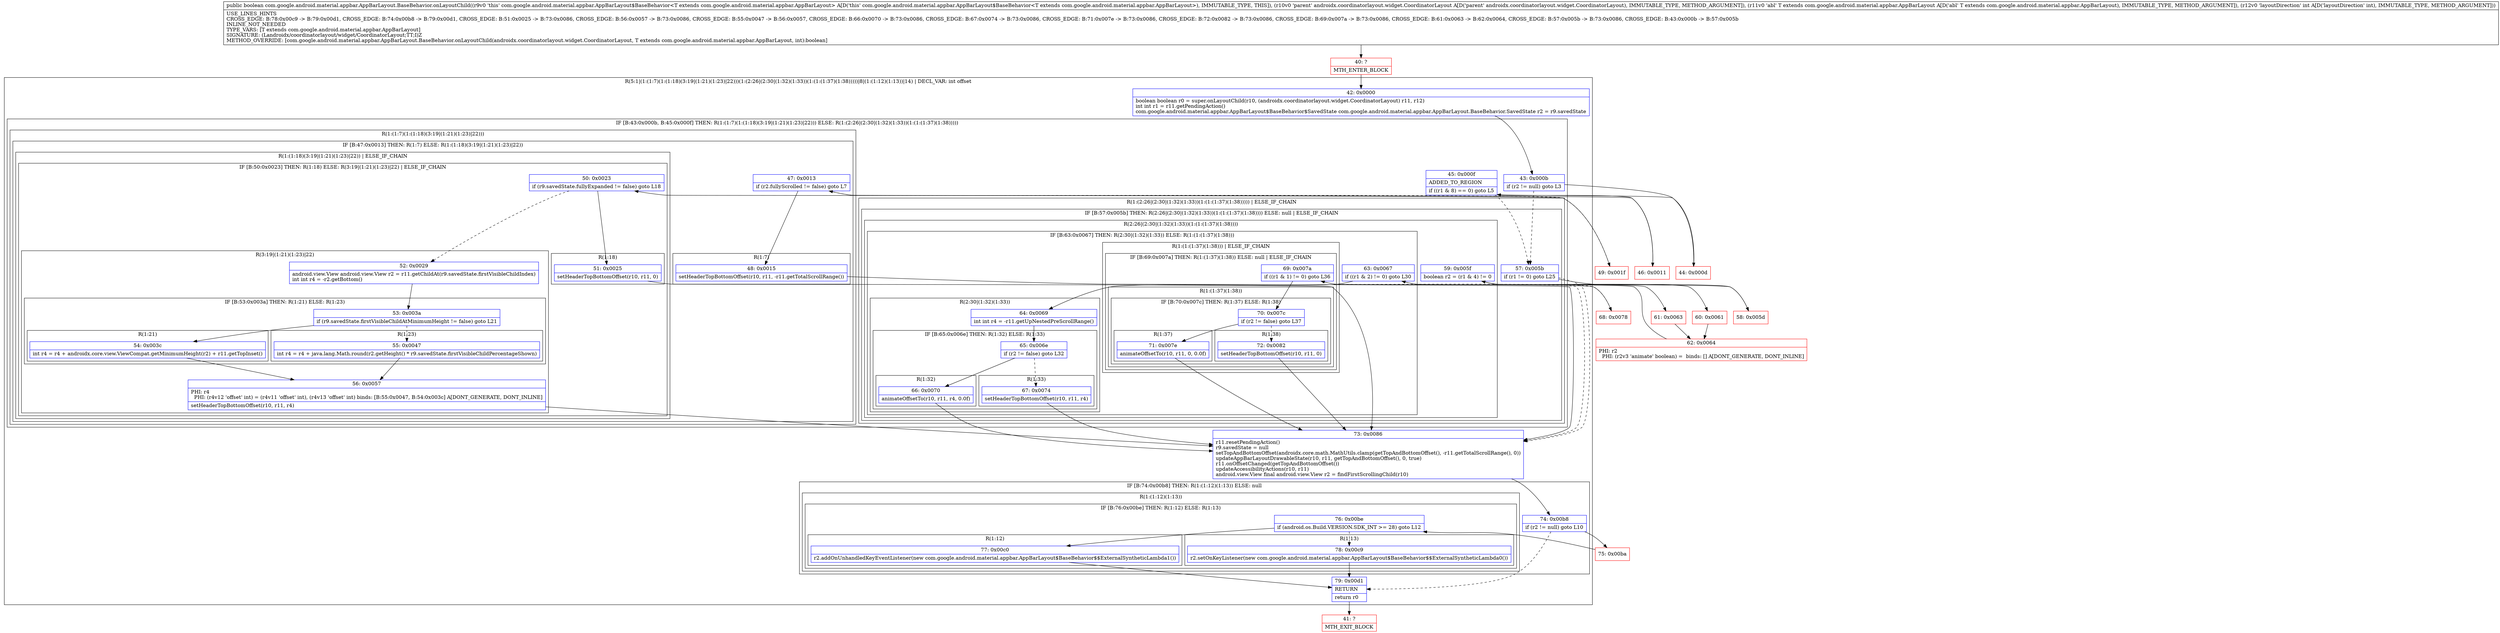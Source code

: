 digraph "CFG forcom.google.android.material.appbar.AppBarLayout.BaseBehavior.onLayoutChild(Landroidx\/coordinatorlayout\/widget\/CoordinatorLayout;Lcom\/google\/android\/material\/appbar\/AppBarLayout;I)Z" {
subgraph cluster_Region_640035282 {
label = "R(5:1|(1:(1:7)(1:(1:18)(3:19|(1:21)(1:23)|22)))(1:(2:26|(2:30|(1:32)(1:33))(1:(1:(1:37)(1:38)))))|8|(1:(1:12)(1:13))|14) | DECL_VAR: int offset\l";
node [shape=record,color=blue];
Node_42 [shape=record,label="{42\:\ 0x0000|boolean boolean r0 = super.onLayoutChild(r10, (androidx.coordinatorlayout.widget.CoordinatorLayout) r11, r12)\lint int r1 = r11.getPendingAction()\lcom.google.android.material.appbar.AppBarLayout$BaseBehavior$SavedState com.google.android.material.appbar.AppBarLayout.BaseBehavior.SavedState r2 = r9.savedState\l}"];
subgraph cluster_IfRegion_1197493720 {
label = "IF [B:43:0x000b, B:45:0x000f] THEN: R(1:(1:7)(1:(1:18)(3:19|(1:21)(1:23)|22))) ELSE: R(1:(2:26|(2:30|(1:32)(1:33))(1:(1:(1:37)(1:38)))))";
node [shape=record,color=blue];
Node_43 [shape=record,label="{43\:\ 0x000b|if (r2 != null) goto L3\l}"];
Node_45 [shape=record,label="{45\:\ 0x000f|ADDED_TO_REGION\l|if ((r1 & 8) == 0) goto L5\l}"];
subgraph cluster_Region_399124308 {
label = "R(1:(1:7)(1:(1:18)(3:19|(1:21)(1:23)|22)))";
node [shape=record,color=blue];
subgraph cluster_IfRegion_615536406 {
label = "IF [B:47:0x0013] THEN: R(1:7) ELSE: R(1:(1:18)(3:19|(1:21)(1:23)|22))";
node [shape=record,color=blue];
Node_47 [shape=record,label="{47\:\ 0x0013|if (r2.fullyScrolled != false) goto L7\l}"];
subgraph cluster_Region_2130190475 {
label = "R(1:7)";
node [shape=record,color=blue];
Node_48 [shape=record,label="{48\:\ 0x0015|setHeaderTopBottomOffset(r10, r11, \-r11.getTotalScrollRange())\l}"];
}
subgraph cluster_Region_749531866 {
label = "R(1:(1:18)(3:19|(1:21)(1:23)|22)) | ELSE_IF_CHAIN\l";
node [shape=record,color=blue];
subgraph cluster_IfRegion_1620829556 {
label = "IF [B:50:0x0023] THEN: R(1:18) ELSE: R(3:19|(1:21)(1:23)|22) | ELSE_IF_CHAIN\l";
node [shape=record,color=blue];
Node_50 [shape=record,label="{50\:\ 0x0023|if (r9.savedState.fullyExpanded != false) goto L18\l}"];
subgraph cluster_Region_648912564 {
label = "R(1:18)";
node [shape=record,color=blue];
Node_51 [shape=record,label="{51\:\ 0x0025|setHeaderTopBottomOffset(r10, r11, 0)\l}"];
}
subgraph cluster_Region_925007108 {
label = "R(3:19|(1:21)(1:23)|22)";
node [shape=record,color=blue];
Node_52 [shape=record,label="{52\:\ 0x0029|android.view.View android.view.View r2 = r11.getChildAt(r9.savedState.firstVisibleChildIndex)\lint int r4 = \-r2.getBottom()\l}"];
subgraph cluster_IfRegion_426643090 {
label = "IF [B:53:0x003a] THEN: R(1:21) ELSE: R(1:23)";
node [shape=record,color=blue];
Node_53 [shape=record,label="{53\:\ 0x003a|if (r9.savedState.firstVisibleChildAtMinimumHeight != false) goto L21\l}"];
subgraph cluster_Region_1189621783 {
label = "R(1:21)";
node [shape=record,color=blue];
Node_54 [shape=record,label="{54\:\ 0x003c|int r4 = r4 + androidx.core.view.ViewCompat.getMinimumHeight(r2) + r11.getTopInset()\l}"];
}
subgraph cluster_Region_1981054822 {
label = "R(1:23)";
node [shape=record,color=blue];
Node_55 [shape=record,label="{55\:\ 0x0047|int r4 = r4 + java.lang.Math.round(r2.getHeight() * r9.savedState.firstVisibleChildPercentageShown)\l}"];
}
}
Node_56 [shape=record,label="{56\:\ 0x0057|PHI: r4 \l  PHI: (r4v12 'offset' int) = (r4v11 'offset' int), (r4v13 'offset' int) binds: [B:55:0x0047, B:54:0x003c] A[DONT_GENERATE, DONT_INLINE]\l|setHeaderTopBottomOffset(r10, r11, r4)\l}"];
}
}
}
}
}
subgraph cluster_Region_1386153287 {
label = "R(1:(2:26|(2:30|(1:32)(1:33))(1:(1:(1:37)(1:38))))) | ELSE_IF_CHAIN\l";
node [shape=record,color=blue];
subgraph cluster_IfRegion_755419419 {
label = "IF [B:57:0x005b] THEN: R(2:26|(2:30|(1:32)(1:33))(1:(1:(1:37)(1:38)))) ELSE: null | ELSE_IF_CHAIN\l";
node [shape=record,color=blue];
Node_57 [shape=record,label="{57\:\ 0x005b|if (r1 != 0) goto L25\l}"];
subgraph cluster_Region_1842433825 {
label = "R(2:26|(2:30|(1:32)(1:33))(1:(1:(1:37)(1:38))))";
node [shape=record,color=blue];
Node_59 [shape=record,label="{59\:\ 0x005f|boolean r2 = (r1 & 4) != 0\l}"];
subgraph cluster_IfRegion_2058261488 {
label = "IF [B:63:0x0067] THEN: R(2:30|(1:32)(1:33)) ELSE: R(1:(1:(1:37)(1:38)))";
node [shape=record,color=blue];
Node_63 [shape=record,label="{63\:\ 0x0067|if ((r1 & 2) != 0) goto L30\l}"];
subgraph cluster_Region_1523423917 {
label = "R(2:30|(1:32)(1:33))";
node [shape=record,color=blue];
Node_64 [shape=record,label="{64\:\ 0x0069|int int r4 = \-r11.getUpNestedPreScrollRange()\l}"];
subgraph cluster_IfRegion_1140833510 {
label = "IF [B:65:0x006e] THEN: R(1:32) ELSE: R(1:33)";
node [shape=record,color=blue];
Node_65 [shape=record,label="{65\:\ 0x006e|if (r2 != false) goto L32\l}"];
subgraph cluster_Region_2086895109 {
label = "R(1:32)";
node [shape=record,color=blue];
Node_66 [shape=record,label="{66\:\ 0x0070|animateOffsetTo(r10, r11, r4, 0.0f)\l}"];
}
subgraph cluster_Region_1111881187 {
label = "R(1:33)";
node [shape=record,color=blue];
Node_67 [shape=record,label="{67\:\ 0x0074|setHeaderTopBottomOffset(r10, r11, r4)\l}"];
}
}
}
subgraph cluster_Region_1838217765 {
label = "R(1:(1:(1:37)(1:38))) | ELSE_IF_CHAIN\l";
node [shape=record,color=blue];
subgraph cluster_IfRegion_1063591920 {
label = "IF [B:69:0x007a] THEN: R(1:(1:37)(1:38)) ELSE: null | ELSE_IF_CHAIN\l";
node [shape=record,color=blue];
Node_69 [shape=record,label="{69\:\ 0x007a|if ((r1 & 1) != 0) goto L36\l}"];
subgraph cluster_Region_654475549 {
label = "R(1:(1:37)(1:38))";
node [shape=record,color=blue];
subgraph cluster_IfRegion_1304462970 {
label = "IF [B:70:0x007c] THEN: R(1:37) ELSE: R(1:38)";
node [shape=record,color=blue];
Node_70 [shape=record,label="{70\:\ 0x007c|if (r2 != false) goto L37\l}"];
subgraph cluster_Region_1324417521 {
label = "R(1:37)";
node [shape=record,color=blue];
Node_71 [shape=record,label="{71\:\ 0x007e|animateOffsetTo(r10, r11, 0, 0.0f)\l}"];
}
subgraph cluster_Region_1693356117 {
label = "R(1:38)";
node [shape=record,color=blue];
Node_72 [shape=record,label="{72\:\ 0x0082|setHeaderTopBottomOffset(r10, r11, 0)\l}"];
}
}
}
}
}
}
}
}
}
}
Node_73 [shape=record,label="{73\:\ 0x0086|r11.resetPendingAction()\lr9.savedState = null\lsetTopAndBottomOffset(androidx.core.math.MathUtils.clamp(getTopAndBottomOffset(), \-r11.getTotalScrollRange(), 0))\lupdateAppBarLayoutDrawableState(r10, r11, getTopAndBottomOffset(), 0, true)\lr11.onOffsetChanged(getTopAndBottomOffset())\lupdateAccessibilityActions(r10, r11)\landroid.view.View final android.view.View r2 = findFirstScrollingChild(r10)\l}"];
subgraph cluster_IfRegion_192891015 {
label = "IF [B:74:0x00b8] THEN: R(1:(1:12)(1:13)) ELSE: null";
node [shape=record,color=blue];
Node_74 [shape=record,label="{74\:\ 0x00b8|if (r2 != null) goto L10\l}"];
subgraph cluster_Region_247795519 {
label = "R(1:(1:12)(1:13))";
node [shape=record,color=blue];
subgraph cluster_IfRegion_1039953299 {
label = "IF [B:76:0x00be] THEN: R(1:12) ELSE: R(1:13)";
node [shape=record,color=blue];
Node_76 [shape=record,label="{76\:\ 0x00be|if (android.os.Build.VERSION.SDK_INT \>= 28) goto L12\l}"];
subgraph cluster_Region_1028760503 {
label = "R(1:12)";
node [shape=record,color=blue];
Node_77 [shape=record,label="{77\:\ 0x00c0|r2.addOnUnhandledKeyEventListener(new com.google.android.material.appbar.AppBarLayout$BaseBehavior$$ExternalSyntheticLambda1())\l}"];
}
subgraph cluster_Region_1512399182 {
label = "R(1:13)";
node [shape=record,color=blue];
Node_78 [shape=record,label="{78\:\ 0x00c9|r2.setOnKeyListener(new com.google.android.material.appbar.AppBarLayout$BaseBehavior$$ExternalSyntheticLambda0())\l}"];
}
}
}
}
Node_79 [shape=record,label="{79\:\ 0x00d1|RETURN\l|return r0\l}"];
}
Node_40 [shape=record,color=red,label="{40\:\ ?|MTH_ENTER_BLOCK\l}"];
Node_44 [shape=record,color=red,label="{44\:\ 0x000d}"];
Node_46 [shape=record,color=red,label="{46\:\ 0x0011}"];
Node_75 [shape=record,color=red,label="{75\:\ 0x00ba}"];
Node_41 [shape=record,color=red,label="{41\:\ ?|MTH_EXIT_BLOCK\l}"];
Node_49 [shape=record,color=red,label="{49\:\ 0x001f}"];
Node_58 [shape=record,color=red,label="{58\:\ 0x005d}"];
Node_60 [shape=record,color=red,label="{60\:\ 0x0061}"];
Node_62 [shape=record,color=red,label="{62\:\ 0x0064|PHI: r2 \l  PHI: (r2v3 'animate' boolean) =  binds: [] A[DONT_GENERATE, DONT_INLINE]\l}"];
Node_68 [shape=record,color=red,label="{68\:\ 0x0078}"];
Node_61 [shape=record,color=red,label="{61\:\ 0x0063}"];
MethodNode[shape=record,label="{public boolean com.google.android.material.appbar.AppBarLayout.BaseBehavior.onLayoutChild((r9v0 'this' com.google.android.material.appbar.AppBarLayout$BaseBehavior\<T extends com.google.android.material.appbar.AppBarLayout\> A[D('this' com.google.android.material.appbar.AppBarLayout$BaseBehavior\<T extends com.google.android.material.appbar.AppBarLayout\>), IMMUTABLE_TYPE, THIS]), (r10v0 'parent' androidx.coordinatorlayout.widget.CoordinatorLayout A[D('parent' androidx.coordinatorlayout.widget.CoordinatorLayout), IMMUTABLE_TYPE, METHOD_ARGUMENT]), (r11v0 'abl' T extends com.google.android.material.appbar.AppBarLayout A[D('abl' T extends com.google.android.material.appbar.AppBarLayout), IMMUTABLE_TYPE, METHOD_ARGUMENT]), (r12v0 'layoutDirection' int A[D('layoutDirection' int), IMMUTABLE_TYPE, METHOD_ARGUMENT]))  | USE_LINES_HINTS\lCROSS_EDGE: B:78:0x00c9 \-\> B:79:0x00d1, CROSS_EDGE: B:74:0x00b8 \-\> B:79:0x00d1, CROSS_EDGE: B:51:0x0025 \-\> B:73:0x0086, CROSS_EDGE: B:56:0x0057 \-\> B:73:0x0086, CROSS_EDGE: B:55:0x0047 \-\> B:56:0x0057, CROSS_EDGE: B:66:0x0070 \-\> B:73:0x0086, CROSS_EDGE: B:67:0x0074 \-\> B:73:0x0086, CROSS_EDGE: B:71:0x007e \-\> B:73:0x0086, CROSS_EDGE: B:72:0x0082 \-\> B:73:0x0086, CROSS_EDGE: B:69:0x007a \-\> B:73:0x0086, CROSS_EDGE: B:61:0x0063 \-\> B:62:0x0064, CROSS_EDGE: B:57:0x005b \-\> B:73:0x0086, CROSS_EDGE: B:43:0x000b \-\> B:57:0x005b\lINLINE_NOT_NEEDED\lTYPE_VARS: [T extends com.google.android.material.appbar.AppBarLayout]\lSIGNATURE: (Landroidx\/coordinatorlayout\/widget\/CoordinatorLayout;TT;I)Z\lMETHOD_OVERRIDE: [com.google.android.material.appbar.AppBarLayout.BaseBehavior.onLayoutChild(androidx.coordinatorlayout.widget.CoordinatorLayout, T extends com.google.android.material.appbar.AppBarLayout, int):boolean]\l}"];
MethodNode -> Node_40;Node_42 -> Node_43;
Node_43 -> Node_44;
Node_43 -> Node_57[style=dashed];
Node_45 -> Node_46;
Node_45 -> Node_57[style=dashed];
Node_47 -> Node_48;
Node_47 -> Node_49[style=dashed];
Node_48 -> Node_73;
Node_50 -> Node_51;
Node_50 -> Node_52[style=dashed];
Node_51 -> Node_73;
Node_52 -> Node_53;
Node_53 -> Node_54;
Node_53 -> Node_55[style=dashed];
Node_54 -> Node_56;
Node_55 -> Node_56;
Node_56 -> Node_73;
Node_57 -> Node_58;
Node_57 -> Node_73[style=dashed];
Node_59 -> Node_60;
Node_59 -> Node_61;
Node_63 -> Node_64;
Node_63 -> Node_68[style=dashed];
Node_64 -> Node_65;
Node_65 -> Node_66;
Node_65 -> Node_67[style=dashed];
Node_66 -> Node_73;
Node_67 -> Node_73;
Node_69 -> Node_70;
Node_69 -> Node_73[style=dashed];
Node_70 -> Node_71;
Node_70 -> Node_72[style=dashed];
Node_71 -> Node_73;
Node_72 -> Node_73;
Node_73 -> Node_74;
Node_74 -> Node_75;
Node_74 -> Node_79[style=dashed];
Node_76 -> Node_77;
Node_76 -> Node_78[style=dashed];
Node_77 -> Node_79;
Node_78 -> Node_79;
Node_79 -> Node_41;
Node_40 -> Node_42;
Node_44 -> Node_45;
Node_46 -> Node_47;
Node_75 -> Node_76;
Node_49 -> Node_50;
Node_58 -> Node_59;
Node_60 -> Node_62;
Node_62 -> Node_63;
Node_68 -> Node_69;
Node_61 -> Node_62;
}

